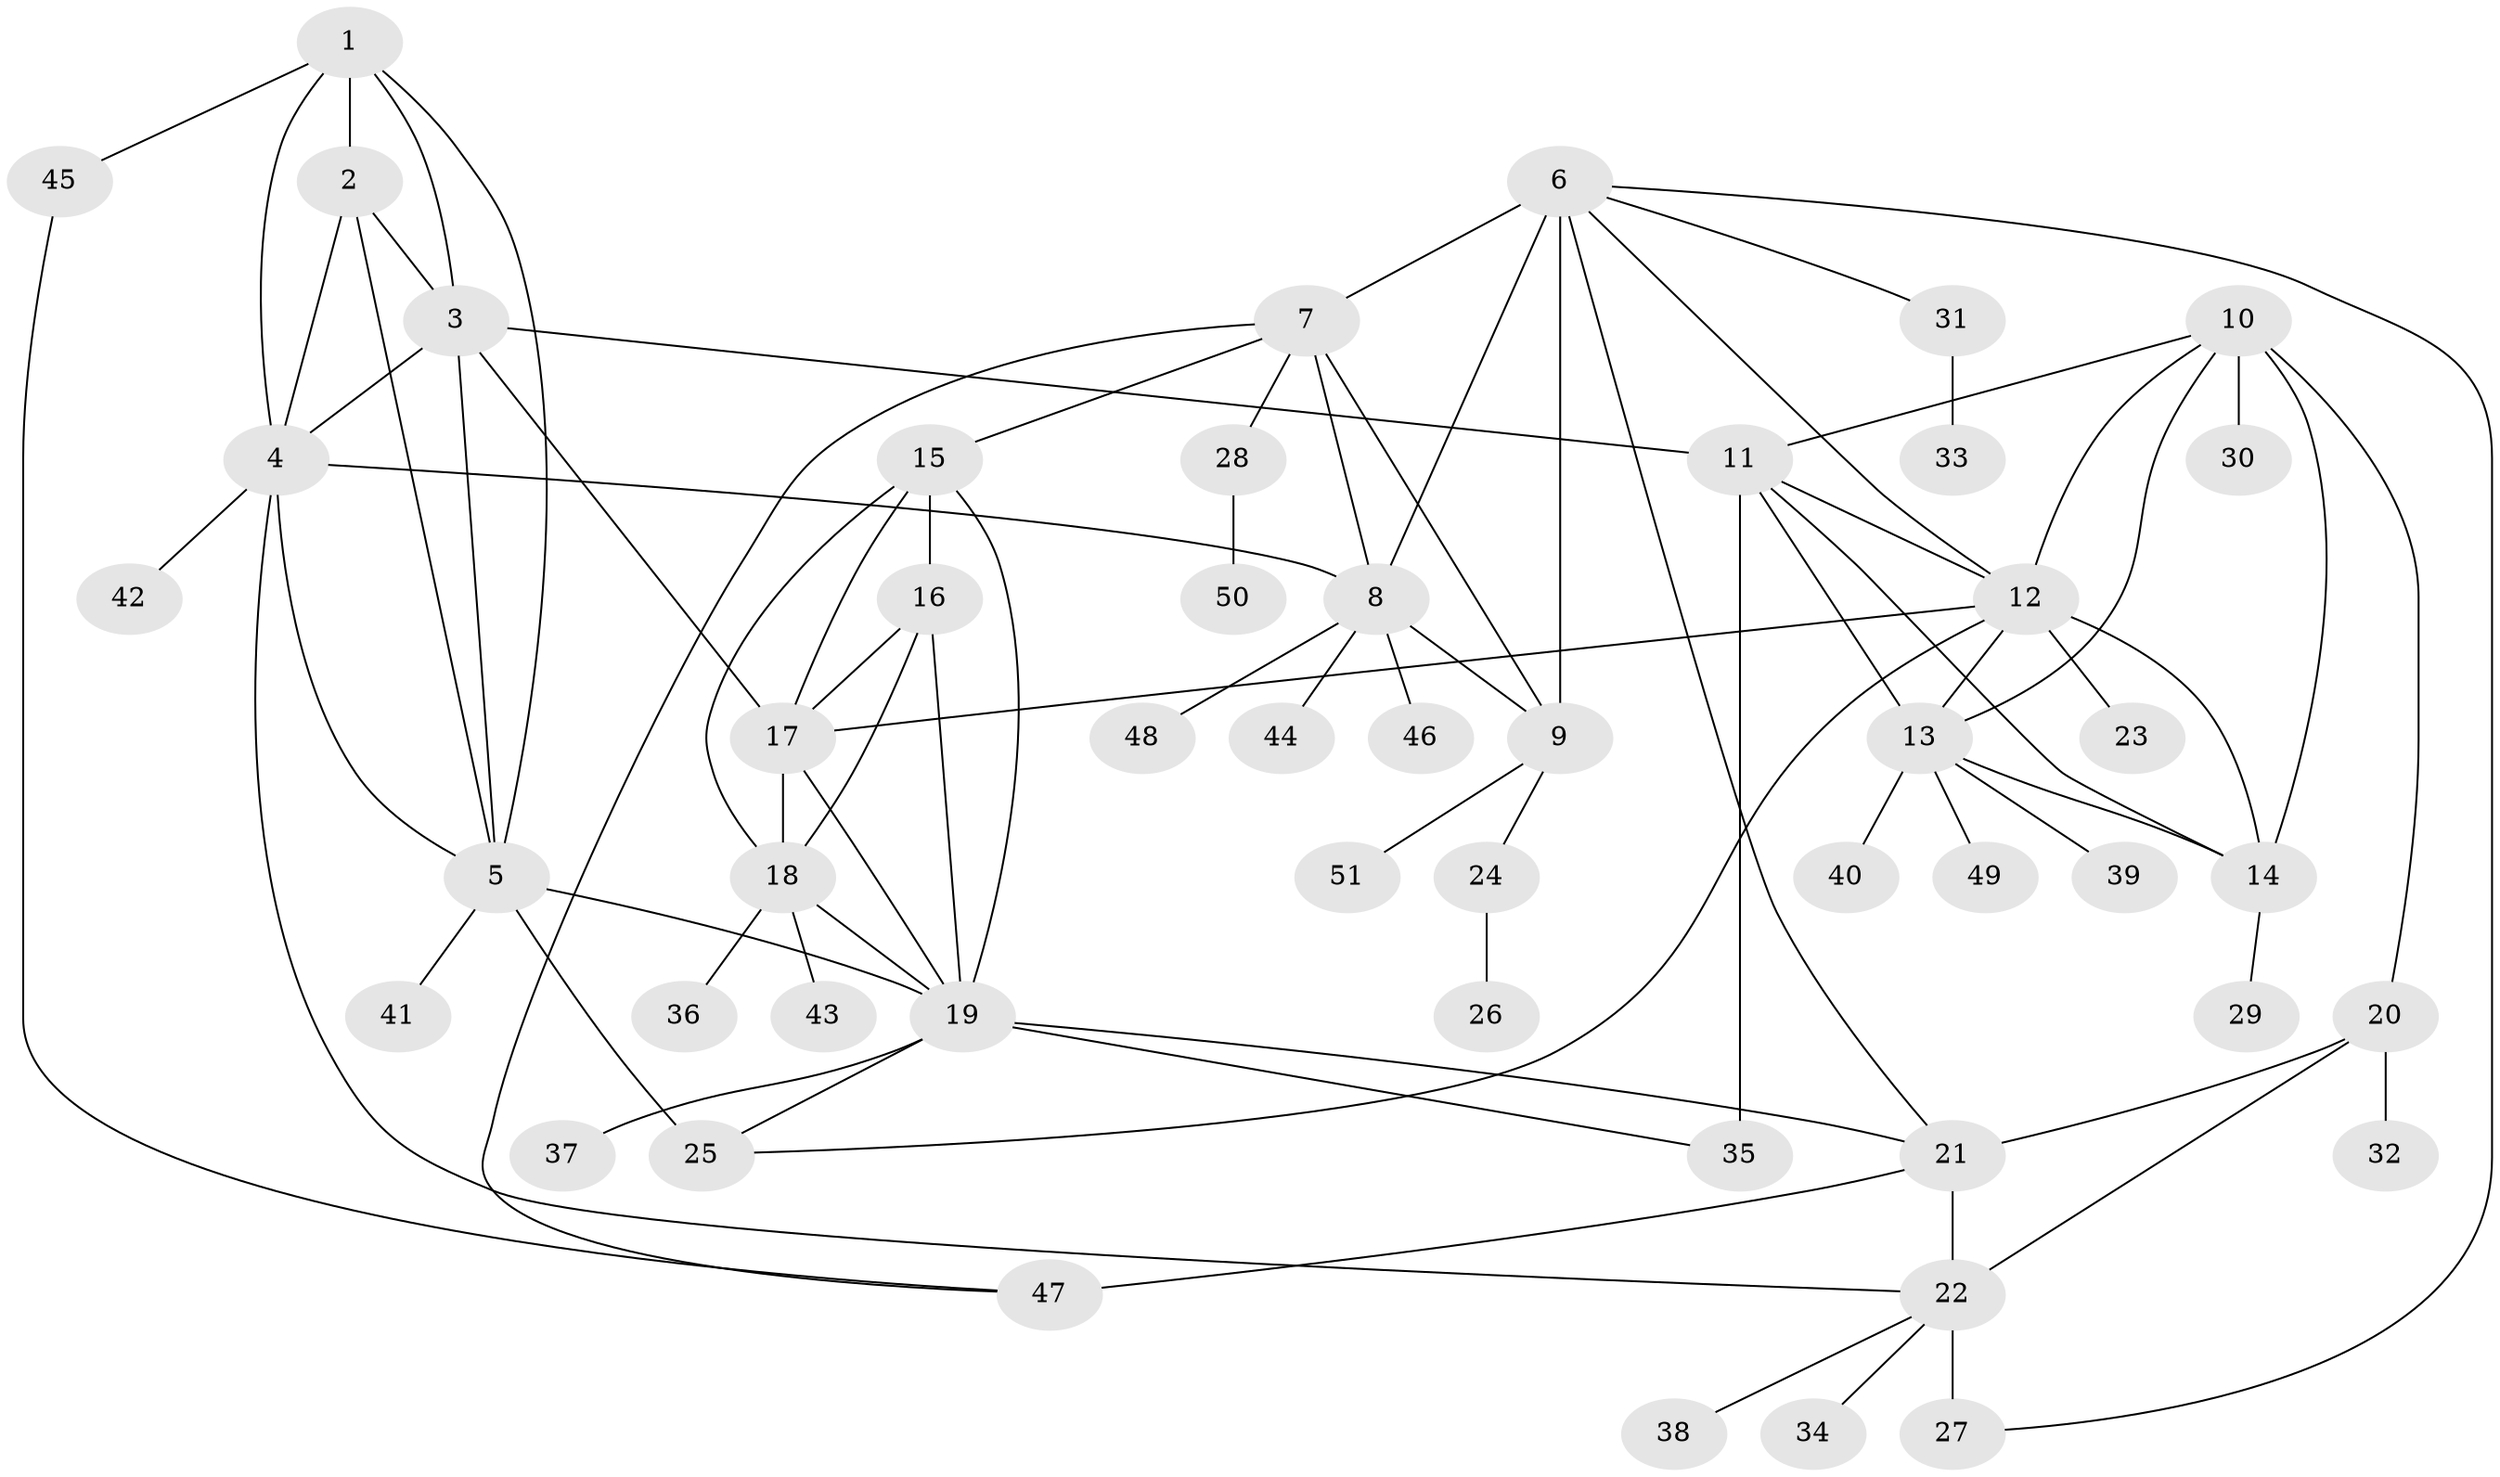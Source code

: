 // original degree distribution, {6: 0.049019607843137254, 8: 0.06862745098039216, 12: 0.0196078431372549, 4: 0.0196078431372549, 9: 0.0392156862745098, 7: 0.0196078431372549, 5: 0.0196078431372549, 10: 0.00980392156862745, 1: 0.5588235294117647, 3: 0.029411764705882353, 2: 0.16666666666666666}
// Generated by graph-tools (version 1.1) at 2025/37/03/09/25 02:37:28]
// undirected, 51 vertices, 85 edges
graph export_dot {
graph [start="1"]
  node [color=gray90,style=filled];
  1;
  2;
  3;
  4;
  5;
  6;
  7;
  8;
  9;
  10;
  11;
  12;
  13;
  14;
  15;
  16;
  17;
  18;
  19;
  20;
  21;
  22;
  23;
  24;
  25;
  26;
  27;
  28;
  29;
  30;
  31;
  32;
  33;
  34;
  35;
  36;
  37;
  38;
  39;
  40;
  41;
  42;
  43;
  44;
  45;
  46;
  47;
  48;
  49;
  50;
  51;
  1 -- 2 [weight=1.0];
  1 -- 3 [weight=1.0];
  1 -- 4 [weight=1.0];
  1 -- 5 [weight=1.0];
  1 -- 45 [weight=1.0];
  2 -- 3 [weight=2.0];
  2 -- 4 [weight=1.0];
  2 -- 5 [weight=1.0];
  3 -- 4 [weight=1.0];
  3 -- 5 [weight=1.0];
  3 -- 11 [weight=1.0];
  3 -- 17 [weight=1.0];
  4 -- 5 [weight=1.0];
  4 -- 8 [weight=1.0];
  4 -- 22 [weight=1.0];
  4 -- 42 [weight=1.0];
  5 -- 19 [weight=1.0];
  5 -- 25 [weight=5.0];
  5 -- 41 [weight=1.0];
  6 -- 7 [weight=2.0];
  6 -- 8 [weight=2.0];
  6 -- 9 [weight=2.0];
  6 -- 12 [weight=1.0];
  6 -- 21 [weight=1.0];
  6 -- 27 [weight=1.0];
  6 -- 31 [weight=1.0];
  7 -- 8 [weight=1.0];
  7 -- 9 [weight=1.0];
  7 -- 15 [weight=1.0];
  7 -- 28 [weight=1.0];
  7 -- 47 [weight=1.0];
  8 -- 9 [weight=1.0];
  8 -- 44 [weight=1.0];
  8 -- 46 [weight=1.0];
  8 -- 48 [weight=1.0];
  9 -- 24 [weight=1.0];
  9 -- 51 [weight=1.0];
  10 -- 11 [weight=1.0];
  10 -- 12 [weight=1.0];
  10 -- 13 [weight=1.0];
  10 -- 14 [weight=1.0];
  10 -- 20 [weight=1.0];
  10 -- 30 [weight=2.0];
  11 -- 12 [weight=1.0];
  11 -- 13 [weight=1.0];
  11 -- 14 [weight=1.0];
  11 -- 35 [weight=2.0];
  12 -- 13 [weight=1.0];
  12 -- 14 [weight=1.0];
  12 -- 17 [weight=1.0];
  12 -- 23 [weight=1.0];
  12 -- 25 [weight=1.0];
  13 -- 14 [weight=1.0];
  13 -- 39 [weight=1.0];
  13 -- 40 [weight=1.0];
  13 -- 49 [weight=1.0];
  14 -- 29 [weight=4.0];
  15 -- 16 [weight=1.0];
  15 -- 17 [weight=1.0];
  15 -- 18 [weight=1.0];
  15 -- 19 [weight=1.0];
  16 -- 17 [weight=1.0];
  16 -- 18 [weight=1.0];
  16 -- 19 [weight=1.0];
  17 -- 18 [weight=1.0];
  17 -- 19 [weight=1.0];
  18 -- 19 [weight=1.0];
  18 -- 36 [weight=2.0];
  18 -- 43 [weight=1.0];
  19 -- 21 [weight=1.0];
  19 -- 25 [weight=1.0];
  19 -- 35 [weight=1.0];
  19 -- 37 [weight=1.0];
  20 -- 21 [weight=3.0];
  20 -- 22 [weight=1.0];
  20 -- 32 [weight=3.0];
  21 -- 22 [weight=3.0];
  21 -- 47 [weight=2.0];
  22 -- 27 [weight=4.0];
  22 -- 34 [weight=1.0];
  22 -- 38 [weight=1.0];
  24 -- 26 [weight=1.0];
  28 -- 50 [weight=1.0];
  31 -- 33 [weight=1.0];
  45 -- 47 [weight=1.0];
}
